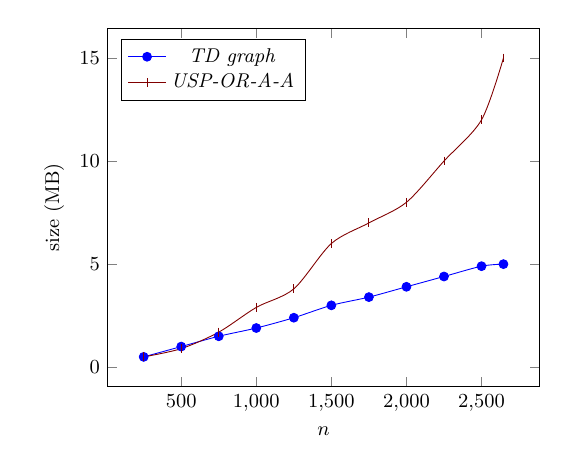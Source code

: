 \tikzstyle{textstyle}=[font=\fontsize{9}{9}\selectfont]
\begin{tikzpicture}[textstyle, scale=0.8]
    \begin{axis}[
        xlabel={$n$},
        ylabel={size (MB)},
		legend pos=north west
        ]
        
    \addplot[smooth,mark=*,color=blue, solid] plot coordinates {
		(250,0.5)
		(500,1.0)
		(750,1.5)
		(1000,1.9)
		(1250,2.4)
		(1500,3.0)
		(1750,3.4)
		(2000,3.9)
		(2250,4.4)
		(2500,4.9)
		(2646,5)
    };
    \addlegendentry{\textit{TD graph}}
    
    \addplot[smooth,mark=|,color=black!50!red, solid] plot coordinates {
		(250,0.5)
		(500,0.9)
		(750,1.7)
		(1000,2.9)
		(1250,3.8)
		(1500,6)
		(1750,7)
		(2000,8)
		(2250,10)
		(2500,12)
		(2646,15)
    };
    \addlegendentry{\textit{USP-OR-A-A}}
    
    \end{axis}
\end{tikzpicture}
